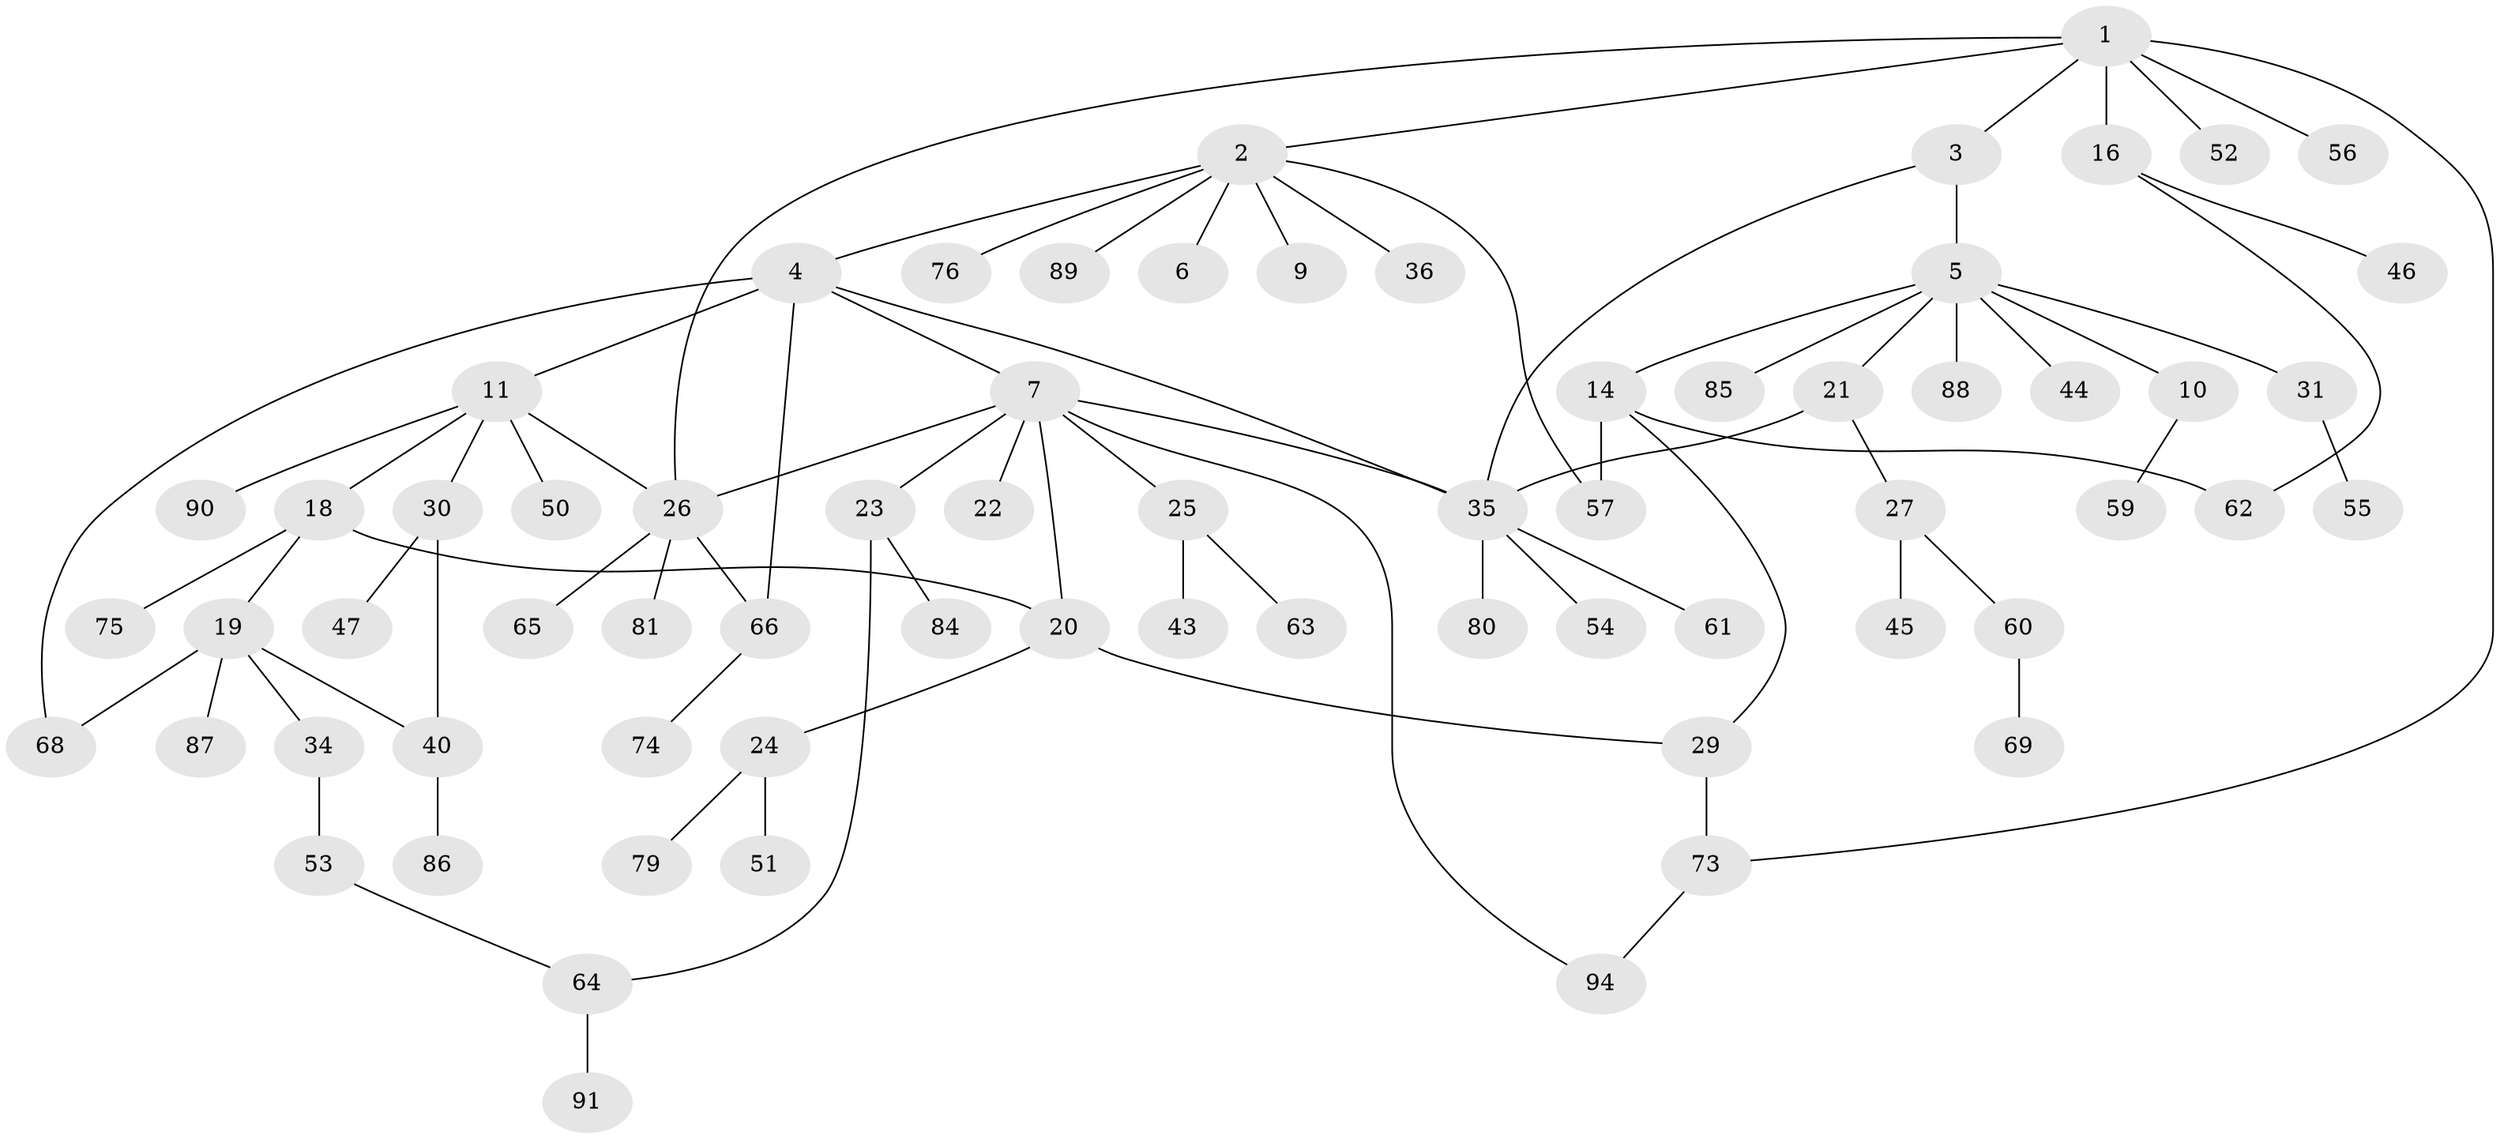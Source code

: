 // original degree distribution, {6: 0.04081632653061224, 8: 0.01020408163265306, 4: 0.09183673469387756, 7: 0.01020408163265306, 1: 0.3979591836734694, 5: 0.030612244897959183, 3: 0.15306122448979592, 2: 0.2653061224489796}
// Generated by graph-tools (version 1.1) at 2025/10/02/27/25 16:10:56]
// undirected, 68 vertices, 82 edges
graph export_dot {
graph [start="1"]
  node [color=gray90,style=filled];
  1 [super="+8"];
  2 [super="+58"];
  3 [super="+95"];
  4 [super="+37"];
  5 [super="+12"];
  6;
  7 [super="+15"];
  9;
  10;
  11 [super="+13"];
  14 [super="+49"];
  16 [super="+17"];
  18;
  19 [super="+28"];
  20 [super="+70"];
  21;
  22;
  23 [super="+92"];
  24 [super="+42"];
  25 [super="+38"];
  26 [super="+39"];
  27 [super="+32"];
  29 [super="+48"];
  30 [super="+33"];
  31 [super="+41"];
  34;
  35 [super="+71"];
  36;
  40 [super="+83"];
  43;
  44;
  45;
  46;
  47;
  50;
  51;
  52;
  53;
  54;
  55 [super="+96"];
  56;
  57 [super="+72"];
  59;
  60;
  61;
  62;
  63;
  64 [super="+67"];
  65;
  66 [super="+93"];
  68 [super="+82"];
  69 [super="+98"];
  73 [super="+77"];
  74 [super="+78"];
  75;
  76;
  79;
  80;
  81;
  84;
  85;
  86;
  87;
  88;
  89;
  90 [super="+97"];
  91;
  94;
  1 -- 2;
  1 -- 3;
  1 -- 26;
  1 -- 56;
  1 -- 73;
  1 -- 16;
  1 -- 52;
  2 -- 4;
  2 -- 6;
  2 -- 9;
  2 -- 36;
  2 -- 76;
  2 -- 89;
  2 -- 57;
  3 -- 5;
  3 -- 35;
  4 -- 7;
  4 -- 11;
  4 -- 35;
  4 -- 68;
  4 -- 66;
  5 -- 10;
  5 -- 14;
  5 -- 31;
  5 -- 44;
  5 -- 85;
  5 -- 88;
  5 -- 21;
  7 -- 35;
  7 -- 94;
  7 -- 23;
  7 -- 22;
  7 -- 25;
  7 -- 26;
  7 -- 20;
  10 -- 59;
  11 -- 18;
  11 -- 30;
  11 -- 26;
  11 -- 50;
  11 -- 90;
  14 -- 29;
  14 -- 57;
  14 -- 62;
  16 -- 46;
  16 -- 62;
  18 -- 19;
  18 -- 20;
  18 -- 75;
  19 -- 34;
  19 -- 40;
  19 -- 87;
  19 -- 68;
  20 -- 24 [weight=2];
  20 -- 29;
  21 -- 27;
  21 -- 35;
  23 -- 84;
  23 -- 64;
  24 -- 51;
  24 -- 79;
  25 -- 43;
  25 -- 63;
  26 -- 65;
  26 -- 81;
  26 -- 66;
  27 -- 60;
  27 -- 45;
  29 -- 73;
  30 -- 40;
  30 -- 47;
  31 -- 55;
  34 -- 53;
  35 -- 54;
  35 -- 61;
  35 -- 80;
  40 -- 86;
  53 -- 64;
  60 -- 69;
  64 -- 91;
  66 -- 74;
  73 -- 94;
}
